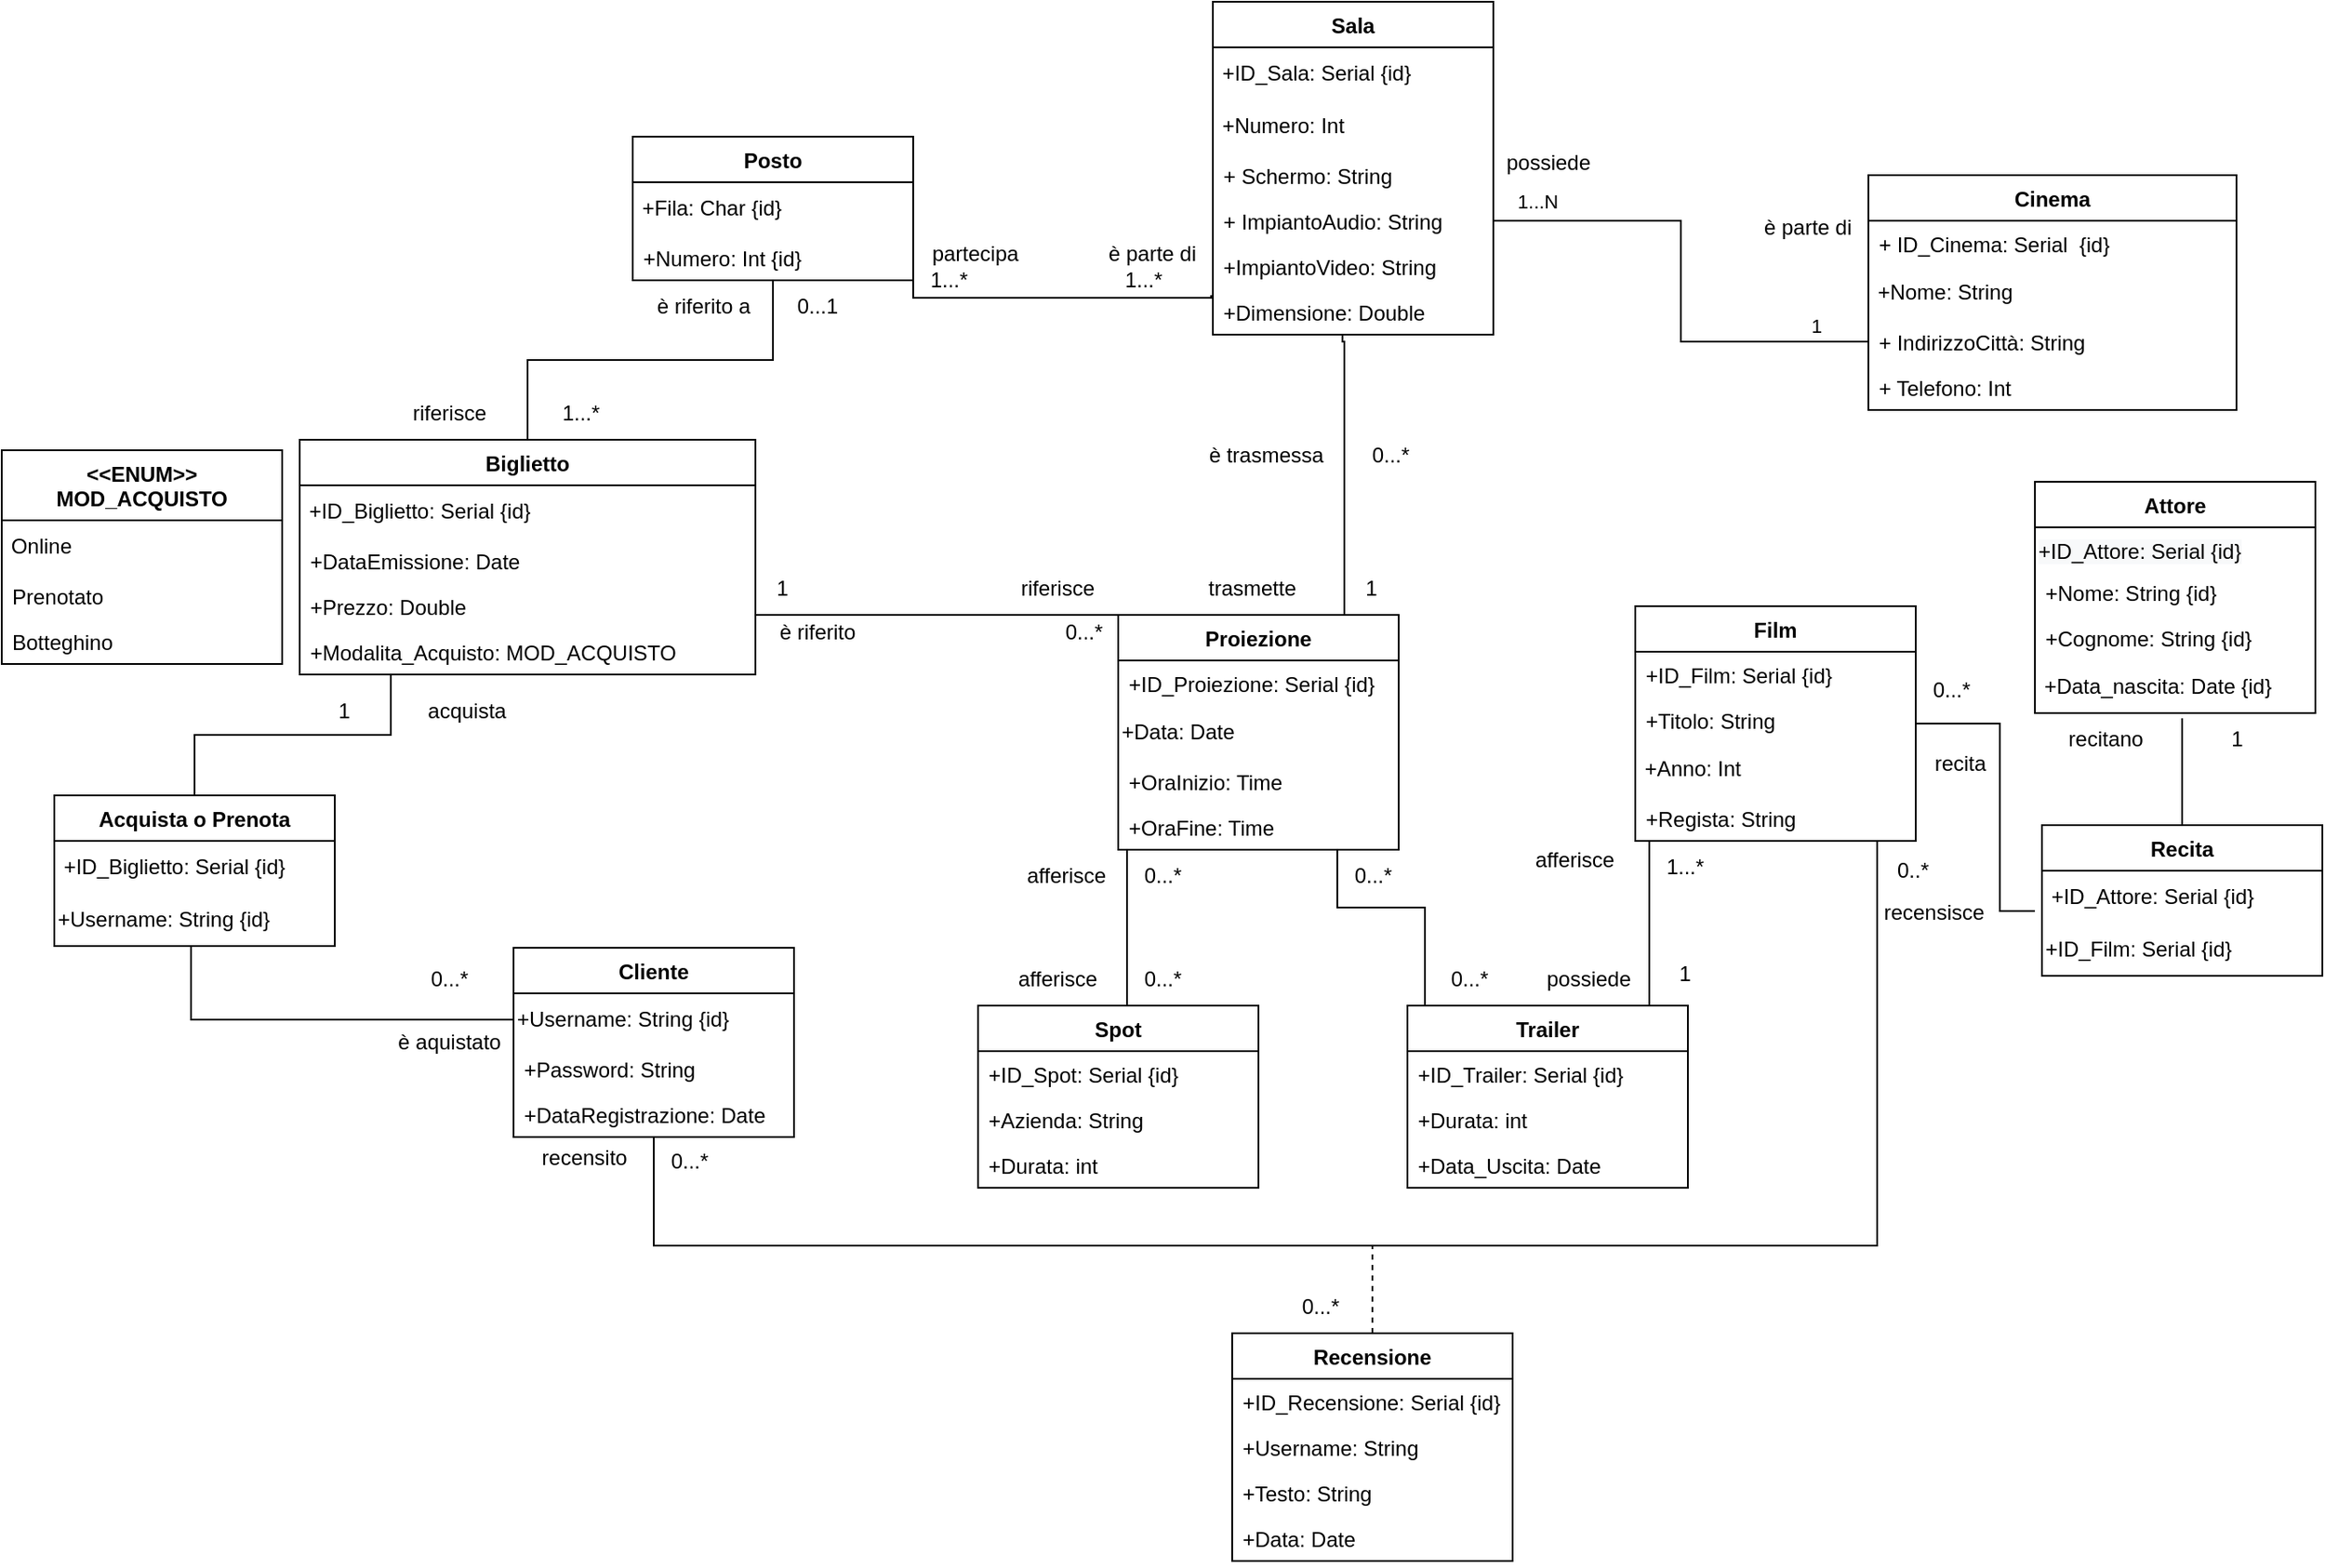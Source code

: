 <mxfile version="20.3.0" type="device"><diagram id="R2lEEEUBdFMjLlhIrx00" name="Page-1"><mxGraphModel dx="2272" dy="1975" grid="1" gridSize="10" guides="1" tooltips="1" connect="1" arrows="1" fold="1" page="1" pageScale="1" pageWidth="850" pageHeight="1100" math="0" shadow="0" extFonts="Permanent Marker^https://fonts.googleapis.com/css?family=Permanent+Marker"><root><mxCell id="0"/><mxCell id="1" parent="0"/><mxCell id="XdVztqqct9BVTJKM7rho-1" value="Cinema" style="swimlane;fontStyle=1;align=center;verticalAlign=top;childLayout=stackLayout;horizontal=1;startSize=26;horizontalStack=0;resizeParent=1;resizeParentMax=0;resizeLast=0;collapsible=1;marginBottom=0;" parent="1" vertex="1"><mxGeometry x="225" y="40" width="210" height="134" as="geometry"/></mxCell><mxCell id="mUHPthNdDBqTGfEwVmqP-50" value="+ ID_Cinema: Serial  {id}" style="text;strokeColor=none;fillColor=none;align=left;verticalAlign=top;spacingLeft=4;spacingRight=4;overflow=hidden;rotatable=0;points=[[0,0.5],[1,0.5]];portConstraint=eastwest;" parent="XdVztqqct9BVTJKM7rho-1" vertex="1"><mxGeometry y="26" width="210" height="26" as="geometry"/></mxCell><mxCell id="XdVztqqct9BVTJKM7rho-6" value="&amp;nbsp;+Nome: String&amp;nbsp;" style="text;html=1;align=left;verticalAlign=middle;resizable=0;points=[];autosize=1;strokeColor=none;fillColor=none;" parent="XdVztqqct9BVTJKM7rho-1" vertex="1"><mxGeometry y="52" width="210" height="30" as="geometry"/></mxCell><mxCell id="XdVztqqct9BVTJKM7rho-2" value="+ IndirizzoCittà: String" style="text;strokeColor=none;fillColor=none;align=left;verticalAlign=top;spacingLeft=4;spacingRight=4;overflow=hidden;rotatable=0;points=[[0,0.5],[1,0.5]];portConstraint=eastwest;" parent="XdVztqqct9BVTJKM7rho-1" vertex="1"><mxGeometry y="82" width="210" height="26" as="geometry"/></mxCell><mxCell id="XdVztqqct9BVTJKM7rho-71" value="+ Telefono: Int" style="text;strokeColor=none;fillColor=none;align=left;verticalAlign=top;spacingLeft=4;spacingRight=4;overflow=hidden;rotatable=0;points=[[0,0.5],[1,0.5]];portConstraint=eastwest;" parent="XdVztqqct9BVTJKM7rho-1" vertex="1"><mxGeometry y="108" width="210" height="26" as="geometry"/></mxCell><mxCell id="XdVztqqct9BVTJKM7rho-24" style="edgeStyle=orthogonalEdgeStyle;rounded=0;orthogonalLoop=1;jettySize=auto;html=1;entryX=1;entryY=0.5;entryDx=0;entryDy=0;endArrow=none;endFill=0;startArrow=none;exitX=0;exitY=0.5;exitDx=0;exitDy=0;" parent="1" source="XdVztqqct9BVTJKM7rho-10" target="XdVztqqct9BVTJKM7rho-20" edge="1"><mxGeometry relative="1" as="geometry"><Array as="points"><mxPoint x="-150" y="109"/><mxPoint x="-150" y="110"/><mxPoint x="-320" y="110"/></Array></mxGeometry></mxCell><mxCell id="XdVztqqct9BVTJKM7rho-8" value="Sala" style="swimlane;fontStyle=1;align=center;verticalAlign=top;childLayout=stackLayout;horizontal=1;startSize=26;horizontalStack=0;resizeParent=1;resizeParentMax=0;resizeLast=0;collapsible=1;marginBottom=0;" parent="1" vertex="1"><mxGeometry x="-149" y="-59" width="160" height="190" as="geometry"/></mxCell><mxCell id="mUNKGVC8DuldOzk_1uGy-2" value="&amp;nbsp;+ID_Sala: Serial {id}" style="text;html=1;align=left;verticalAlign=middle;resizable=0;points=[];autosize=1;strokeColor=none;fillColor=none;" parent="XdVztqqct9BVTJKM7rho-8" vertex="1"><mxGeometry y="26" width="160" height="30" as="geometry"/></mxCell><mxCell id="XdVztqqct9BVTJKM7rho-9" value="&amp;nbsp;+Numero: Int" style="text;html=1;align=left;verticalAlign=middle;resizable=0;points=[];autosize=1;strokeColor=none;fillColor=none;" parent="XdVztqqct9BVTJKM7rho-8" vertex="1"><mxGeometry y="56" width="160" height="30" as="geometry"/></mxCell><mxCell id="mUHPthNdDBqTGfEwVmqP-51" value="+ Schermo: String&#10;" style="text;strokeColor=none;fillColor=none;align=left;verticalAlign=top;spacingLeft=4;spacingRight=4;overflow=hidden;rotatable=0;points=[[0,0.5],[1,0.5]];portConstraint=eastwest;" parent="XdVztqqct9BVTJKM7rho-8" vertex="1"><mxGeometry y="86" width="160" height="26" as="geometry"/></mxCell><mxCell id="XdVztqqct9BVTJKM7rho-10" value="+ ImpiantoAudio: String&#10;" style="text;strokeColor=none;fillColor=none;align=left;verticalAlign=top;spacingLeft=4;spacingRight=4;overflow=hidden;rotatable=0;points=[[0,0.5],[1,0.5]];portConstraint=eastwest;" parent="XdVztqqct9BVTJKM7rho-8" vertex="1"><mxGeometry y="112" width="160" height="26" as="geometry"/></mxCell><mxCell id="XdVztqqct9BVTJKM7rho-11" value="+ImpiantoVideo: String" style="text;strokeColor=none;fillColor=none;align=left;verticalAlign=top;spacingLeft=4;spacingRight=4;overflow=hidden;rotatable=0;points=[[0,0.5],[1,0.5]];portConstraint=eastwest;" parent="XdVztqqct9BVTJKM7rho-8" vertex="1"><mxGeometry y="138" width="160" height="26" as="geometry"/></mxCell><mxCell id="XdVztqqct9BVTJKM7rho-13" value="+Dimensione: Double" style="text;strokeColor=none;fillColor=none;align=left;verticalAlign=top;spacingLeft=4;spacingRight=4;overflow=hidden;rotatable=0;points=[[0,0.5],[1,0.5]];portConstraint=eastwest;" parent="XdVztqqct9BVTJKM7rho-8" vertex="1"><mxGeometry y="164" width="160" height="26" as="geometry"/></mxCell><mxCell id="XdVztqqct9BVTJKM7rho-16" value="1" style="edgeStyle=orthogonalEdgeStyle;rounded=0;orthogonalLoop=1;jettySize=auto;html=1;endArrow=none;endFill=0;entryX=1;entryY=0.5;entryDx=0;entryDy=0;" parent="1" source="XdVztqqct9BVTJKM7rho-2" target="XdVztqqct9BVTJKM7rho-10" edge="1"><mxGeometry x="-0.789" y="-9" relative="1" as="geometry"><mxPoint x="16" y="110" as="targetPoint"/><Array as="points"/><mxPoint as="offset"/></mxGeometry></mxCell><mxCell id="XdVztqqct9BVTJKM7rho-25" value="1...N" style="edgeLabel;html=1;align=center;verticalAlign=middle;resizable=0;points=[];" parent="XdVztqqct9BVTJKM7rho-16" vertex="1" connectable="0"><mxGeometry x="0.886" y="-1" relative="1" as="geometry"><mxPoint x="9" y="-10" as="offset"/></mxGeometry></mxCell><mxCell id="XdVztqqct9BVTJKM7rho-39" style="edgeStyle=orthogonalEdgeStyle;rounded=0;orthogonalLoop=1;jettySize=auto;html=1;entryX=0.5;entryY=0;entryDx=0;entryDy=0;endArrow=none;endFill=0;" parent="1" source="XdVztqqct9BVTJKM7rho-18" target="XdVztqqct9BVTJKM7rho-27" edge="1"><mxGeometry relative="1" as="geometry"/></mxCell><mxCell id="XdVztqqct9BVTJKM7rho-18" value="Posto" style="swimlane;fontStyle=1;align=center;verticalAlign=top;childLayout=stackLayout;horizontal=1;startSize=26;horizontalStack=0;resizeParent=1;resizeParentMax=0;resizeLast=0;collapsible=1;marginBottom=0;" parent="1" vertex="1"><mxGeometry x="-480" y="18" width="160" height="82" as="geometry"/></mxCell><mxCell id="XdVztqqct9BVTJKM7rho-19" value="&amp;nbsp;+Fila: Char {id}" style="text;html=1;align=left;verticalAlign=middle;resizable=0;points=[];autosize=1;strokeColor=none;fillColor=none;" parent="XdVztqqct9BVTJKM7rho-18" vertex="1"><mxGeometry y="26" width="160" height="30" as="geometry"/></mxCell><mxCell id="XdVztqqct9BVTJKM7rho-20" value="+Numero: Int {id}" style="text;strokeColor=none;fillColor=none;align=left;verticalAlign=top;spacingLeft=4;spacingRight=4;overflow=hidden;rotatable=0;points=[[0,0.5],[1,0.5]];portConstraint=eastwest;" parent="XdVztqqct9BVTJKM7rho-18" vertex="1"><mxGeometry y="56" width="160" height="26" as="geometry"/></mxCell><mxCell id="XdVztqqct9BVTJKM7rho-26" value="possiede" style="text;html=1;align=center;verticalAlign=middle;resizable=0;points=[];autosize=1;strokeColor=none;fillColor=none;" parent="1" vertex="1"><mxGeometry x="7" y="18" width="70" height="30" as="geometry"/></mxCell><mxCell id="mUHPthNdDBqTGfEwVmqP-2" style="edgeStyle=orthogonalEdgeStyle;rounded=0;orthogonalLoop=1;jettySize=auto;html=1;endArrow=none;endFill=0;entryX=0;entryY=0;entryDx=0;entryDy=0;" parent="1" source="XdVztqqct9BVTJKM7rho-27" target="XdVztqqct9BVTJKM7rho-51" edge="1"><mxGeometry relative="1" as="geometry"><mxPoint x="10" y="301" as="targetPoint"/><Array as="points"><mxPoint x="-190" y="291"/><mxPoint x="-190" y="291"/></Array></mxGeometry></mxCell><mxCell id="XdVztqqct9BVTJKM7rho-27" value="Biglietto" style="swimlane;fontStyle=1;align=center;verticalAlign=top;childLayout=stackLayout;horizontal=1;startSize=26;horizontalStack=0;resizeParent=1;resizeParentMax=0;resizeLast=0;collapsible=1;marginBottom=0;" parent="1" vertex="1"><mxGeometry x="-670" y="191" width="260" height="134" as="geometry"/></mxCell><mxCell id="XdVztqqct9BVTJKM7rho-28" value="&amp;nbsp;+ID_Biglietto: Serial {id}" style="text;html=1;align=left;verticalAlign=middle;resizable=0;points=[];autosize=1;strokeColor=none;fillColor=none;" parent="XdVztqqct9BVTJKM7rho-27" vertex="1"><mxGeometry y="26" width="260" height="30" as="geometry"/></mxCell><mxCell id="XdVztqqct9BVTJKM7rho-29" value="+DataEmissione: Date" style="text;strokeColor=none;fillColor=none;align=left;verticalAlign=top;spacingLeft=4;spacingRight=4;overflow=hidden;rotatable=0;points=[[0,0.5],[1,0.5]];portConstraint=eastwest;" parent="XdVztqqct9BVTJKM7rho-27" vertex="1"><mxGeometry y="56" width="260" height="26" as="geometry"/></mxCell><mxCell id="XdVztqqct9BVTJKM7rho-31" value="+Prezzo: Double" style="text;strokeColor=none;fillColor=none;align=left;verticalAlign=top;spacingLeft=4;spacingRight=4;overflow=hidden;rotatable=0;points=[[0,0.5],[1,0.5]];portConstraint=eastwest;" parent="XdVztqqct9BVTJKM7rho-27" vertex="1"><mxGeometry y="82" width="260" height="26" as="geometry"/></mxCell><mxCell id="XdVztqqct9BVTJKM7rho-72" value="+Modalita_Acquisto: MOD_ACQUISTO" style="text;strokeColor=none;fillColor=none;align=left;verticalAlign=top;spacingLeft=4;spacingRight=4;overflow=hidden;rotatable=0;points=[[0,0.5],[1,0.5]];portConstraint=eastwest;" parent="XdVztqqct9BVTJKM7rho-27" vertex="1"><mxGeometry y="108" width="260" height="26" as="geometry"/></mxCell><mxCell id="XdVztqqct9BVTJKM7rho-33" value="è parte di" style="text;html=1;align=center;verticalAlign=middle;resizable=0;points=[];autosize=1;strokeColor=none;fillColor=none;" parent="1" vertex="1"><mxGeometry x="155" y="55" width="70" height="30" as="geometry"/></mxCell><mxCell id="XdVztqqct9BVTJKM7rho-34" value="è parte di" style="text;html=1;align=center;verticalAlign=middle;resizable=0;points=[];autosize=1;strokeColor=none;fillColor=none;" parent="1" vertex="1"><mxGeometry x="-219" y="70" width="70" height="30" as="geometry"/></mxCell><mxCell id="XdVztqqct9BVTJKM7rho-35" value="1...*" style="text;html=1;align=center;verticalAlign=middle;resizable=0;points=[];autosize=1;strokeColor=none;fillColor=none;" parent="1" vertex="1"><mxGeometry x="-320" y="85" width="40" height="30" as="geometry"/></mxCell><mxCell id="XdVztqqct9BVTJKM7rho-36" value="partecipa" style="text;html=1;align=center;verticalAlign=middle;resizable=0;points=[];autosize=1;strokeColor=none;fillColor=none;" parent="1" vertex="1"><mxGeometry x="-320" y="70" width="70" height="30" as="geometry"/></mxCell><mxCell id="XdVztqqct9BVTJKM7rho-37" value="&lt;blockquote style=&quot;margin: 0 0 0 40px; border: none; padding: 0px;&quot;&gt;1...*&lt;/blockquote&gt;" style="text;html=1;align=center;verticalAlign=middle;resizable=0;points=[];autosize=1;strokeColor=none;fillColor=none;" parent="1" vertex="1"><mxGeometry x="-249" y="85" width="80" height="30" as="geometry"/></mxCell><mxCell id="XdVztqqct9BVTJKM7rho-40" value="è riferito a" style="text;html=1;align=center;verticalAlign=middle;resizable=0;points=[];autosize=1;strokeColor=none;fillColor=none;" parent="1" vertex="1"><mxGeometry x="-480" y="100" width="80" height="30" as="geometry"/></mxCell><mxCell id="XdVztqqct9BVTJKM7rho-41" value="riferisce" style="text;html=1;align=center;verticalAlign=middle;resizable=0;points=[];autosize=1;strokeColor=none;fillColor=none;" parent="1" vertex="1"><mxGeometry x="-620" y="161" width="70" height="30" as="geometry"/></mxCell><mxCell id="XdVztqqct9BVTJKM7rho-42" value="0...1" style="text;html=1;align=center;verticalAlign=middle;resizable=0;points=[];autosize=1;strokeColor=none;fillColor=none;" parent="1" vertex="1"><mxGeometry x="-400" y="100" width="50" height="30" as="geometry"/></mxCell><mxCell id="XdVztqqct9BVTJKM7rho-43" value="1...*" style="text;html=1;align=center;verticalAlign=middle;resizable=0;points=[];autosize=1;strokeColor=none;fillColor=none;" parent="1" vertex="1"><mxGeometry x="-530" y="161" width="40" height="30" as="geometry"/></mxCell><mxCell id="mUHPthNdDBqTGfEwVmqP-26" style="edgeStyle=orthogonalEdgeStyle;rounded=0;orthogonalLoop=1;jettySize=auto;html=1;endArrow=none;endFill=0;" parent="1" source="XdVztqqct9BVTJKM7rho-44" target="XdVztqqct9BVTJKM7rho-65" edge="1"><mxGeometry relative="1" as="geometry"><Array as="points"><mxPoint x="-468" y="651"/><mxPoint x="230" y="651"/></Array></mxGeometry></mxCell><mxCell id="XdVztqqct9BVTJKM7rho-44" value="Cliente" style="swimlane;fontStyle=1;align=center;verticalAlign=top;childLayout=stackLayout;horizontal=1;startSize=26;horizontalStack=0;resizeParent=1;resizeParentMax=0;resizeLast=0;collapsible=1;marginBottom=0;" parent="1" vertex="1"><mxGeometry x="-548" y="481" width="160" height="108" as="geometry"/></mxCell><mxCell id="XdVztqqct9BVTJKM7rho-45" value="+Username: String {id}" style="text;html=1;align=left;verticalAlign=middle;resizable=0;points=[];autosize=1;strokeColor=none;fillColor=none;" parent="XdVztqqct9BVTJKM7rho-44" vertex="1"><mxGeometry y="26" width="160" height="30" as="geometry"/></mxCell><mxCell id="XdVztqqct9BVTJKM7rho-46" value="+Password: String" style="text;strokeColor=none;fillColor=none;align=left;verticalAlign=top;spacingLeft=4;spacingRight=4;overflow=hidden;rotatable=0;points=[[0,0.5],[1,0.5]];portConstraint=eastwest;" parent="XdVztqqct9BVTJKM7rho-44" vertex="1"><mxGeometry y="56" width="160" height="26" as="geometry"/></mxCell><mxCell id="XdVztqqct9BVTJKM7rho-47" value="+DataRegistrazione: Date" style="text;strokeColor=none;fillColor=none;align=left;verticalAlign=top;spacingLeft=4;spacingRight=4;overflow=hidden;rotatable=0;points=[[0,0.5],[1,0.5]];portConstraint=eastwest;" parent="XdVztqqct9BVTJKM7rho-44" vertex="1"><mxGeometry y="82" width="160" height="26" as="geometry"/></mxCell><mxCell id="mUHPthNdDBqTGfEwVmqP-7" style="edgeStyle=orthogonalEdgeStyle;rounded=0;orthogonalLoop=1;jettySize=auto;html=1;entryX=0.5;entryY=0;entryDx=0;entryDy=0;endArrow=none;endFill=0;" parent="1" source="XdVztqqct9BVTJKM7rho-51" target="XdVztqqct9BVTJKM7rho-84" edge="1"><mxGeometry relative="1" as="geometry"><Array as="points"><mxPoint x="-78" y="458"/><mxPoint x="-28" y="458"/><mxPoint x="-28" y="514"/></Array></mxGeometry></mxCell><mxCell id="mUHPthNdDBqTGfEwVmqP-32" style="edgeStyle=orthogonalEdgeStyle;rounded=0;orthogonalLoop=1;jettySize=auto;html=1;endArrow=none;endFill=0;exitX=0.75;exitY=0;exitDx=0;exitDy=0;entryX=0.462;entryY=0.988;entryDx=0;entryDy=0;entryPerimeter=0;" parent="1" source="XdVztqqct9BVTJKM7rho-51" target="XdVztqqct9BVTJKM7rho-13" edge="1"><mxGeometry relative="1" as="geometry"><Array as="points"><mxPoint x="-74" y="291"/><mxPoint x="-74" y="135"/><mxPoint x="-75" y="135"/></Array><mxPoint x="-74" y="160" as="targetPoint"/></mxGeometry></mxCell><mxCell id="XdVztqqct9BVTJKM7rho-51" value="Proiezione" style="swimlane;fontStyle=1;align=center;verticalAlign=top;childLayout=stackLayout;horizontal=1;startSize=26;horizontalStack=0;resizeParent=1;resizeParentMax=0;resizeLast=0;collapsible=1;marginBottom=0;" parent="1" vertex="1"><mxGeometry x="-203" y="291" width="160" height="134" as="geometry"/></mxCell><mxCell id="XdVztqqct9BVTJKM7rho-80" value="+ID_Proiezione: Serial {id}" style="text;strokeColor=none;fillColor=none;align=left;verticalAlign=top;spacingLeft=4;spacingRight=4;overflow=hidden;rotatable=0;points=[[0,0.5],[1,0.5]];portConstraint=eastwest;" parent="XdVztqqct9BVTJKM7rho-51" vertex="1"><mxGeometry y="26" width="160" height="26" as="geometry"/></mxCell><mxCell id="XdVztqqct9BVTJKM7rho-52" value="+Data: Date" style="text;html=1;align=left;verticalAlign=middle;resizable=0;points=[];autosize=1;strokeColor=none;fillColor=none;" parent="XdVztqqct9BVTJKM7rho-51" vertex="1"><mxGeometry y="52" width="160" height="30" as="geometry"/></mxCell><mxCell id="XdVztqqct9BVTJKM7rho-53" value="+OraInizio: Time" style="text;strokeColor=none;fillColor=none;align=left;verticalAlign=top;spacingLeft=4;spacingRight=4;overflow=hidden;rotatable=0;points=[[0,0.5],[1,0.5]];portConstraint=eastwest;" parent="XdVztqqct9BVTJKM7rho-51" vertex="1"><mxGeometry y="82" width="160" height="26" as="geometry"/></mxCell><mxCell id="XdVztqqct9BVTJKM7rho-54" value="+OraFine: Time" style="text;strokeColor=none;fillColor=none;align=left;verticalAlign=top;spacingLeft=4;spacingRight=4;overflow=hidden;rotatable=0;points=[[0,0.5],[1,0.5]];portConstraint=eastwest;" parent="XdVztqqct9BVTJKM7rho-51" vertex="1"><mxGeometry y="108" width="160" height="26" as="geometry"/></mxCell><mxCell id="XdVztqqct9BVTJKM7rho-57" value="&lt;&lt;ENUM&gt;&gt;&#10;MOD_ACQUISTO" style="swimlane;fontStyle=1;align=center;verticalAlign=top;childLayout=stackLayout;horizontal=1;startSize=40;horizontalStack=0;resizeParent=1;resizeParentMax=0;resizeLast=0;collapsible=1;marginBottom=0;" parent="1" vertex="1"><mxGeometry x="-840" y="197" width="160" height="122" as="geometry"/></mxCell><mxCell id="XdVztqqct9BVTJKM7rho-58" value="&amp;nbsp;Online" style="text;html=1;align=left;verticalAlign=middle;resizable=0;points=[];autosize=1;strokeColor=none;fillColor=none;" parent="XdVztqqct9BVTJKM7rho-57" vertex="1"><mxGeometry y="40" width="160" height="30" as="geometry"/></mxCell><mxCell id="XdVztqqct9BVTJKM7rho-59" value="Prenotato" style="text;strokeColor=none;fillColor=none;align=left;verticalAlign=top;spacingLeft=4;spacingRight=4;overflow=hidden;rotatable=0;points=[[0,0.5],[1,0.5]];portConstraint=eastwest;" parent="XdVztqqct9BVTJKM7rho-57" vertex="1"><mxGeometry y="70" width="160" height="26" as="geometry"/></mxCell><mxCell id="XdVztqqct9BVTJKM7rho-60" value="Botteghino" style="text;strokeColor=none;fillColor=none;align=left;verticalAlign=top;spacingLeft=4;spacingRight=4;overflow=hidden;rotatable=0;points=[[0,0.5],[1,0.5]];portConstraint=eastwest;" parent="XdVztqqct9BVTJKM7rho-57" vertex="1"><mxGeometry y="96" width="160" height="26" as="geometry"/></mxCell><mxCell id="mUHPthNdDBqTGfEwVmqP-16" style="edgeStyle=orthogonalEdgeStyle;rounded=0;orthogonalLoop=1;jettySize=auto;html=1;entryX=0.89;entryY=0.003;entryDx=0;entryDy=0;endArrow=none;endFill=0;entryPerimeter=0;" parent="1" source="XdVztqqct9BVTJKM7rho-65" target="XdVztqqct9BVTJKM7rho-84" edge="1"><mxGeometry relative="1" as="geometry"><Array as="points"><mxPoint x="100" y="514"/></Array></mxGeometry></mxCell><mxCell id="rjJuKpWE9FfSoaEIS47j-26" value="" style="edgeStyle=orthogonalEdgeStyle;rounded=0;orthogonalLoop=1;jettySize=auto;html=1;strokeColor=default;endArrow=none;endFill=0;entryX=-0.025;entryY=0.767;entryDx=0;entryDy=0;entryPerimeter=0;" edge="1" parent="1" source="XdVztqqct9BVTJKM7rho-65" target="rjJuKpWE9FfSoaEIS47j-15"><mxGeometry relative="1" as="geometry"><Array as="points"><mxPoint x="300" y="353"/><mxPoint x="300" y="460"/></Array></mxGeometry></mxCell><mxCell id="XdVztqqct9BVTJKM7rho-65" value="Film" style="swimlane;fontStyle=1;align=center;verticalAlign=top;childLayout=stackLayout;horizontal=1;startSize=26;horizontalStack=0;resizeParent=1;resizeParentMax=0;resizeLast=0;collapsible=1;marginBottom=0;" parent="1" vertex="1"><mxGeometry x="92" y="286" width="160" height="134" as="geometry"/></mxCell><mxCell id="XdVztqqct9BVTJKM7rho-90" value="+ID_Film: Serial {id}" style="text;strokeColor=none;fillColor=none;align=left;verticalAlign=top;spacingLeft=4;spacingRight=4;overflow=hidden;rotatable=0;points=[[0,0.5],[1,0.5]];portConstraint=eastwest;" parent="XdVztqqct9BVTJKM7rho-65" vertex="1"><mxGeometry y="26" width="160" height="26" as="geometry"/></mxCell><mxCell id="XdVztqqct9BVTJKM7rho-67" value="+Titolo: String" style="text;strokeColor=none;fillColor=none;align=left;verticalAlign=top;spacingLeft=4;spacingRight=4;overflow=hidden;rotatable=0;points=[[0,0.5],[1,0.5]];portConstraint=eastwest;" parent="XdVztqqct9BVTJKM7rho-65" vertex="1"><mxGeometry y="52" width="160" height="26" as="geometry"/></mxCell><mxCell id="XdVztqqct9BVTJKM7rho-66" value="&amp;nbsp;+Anno: Int" style="text;html=1;align=left;verticalAlign=middle;resizable=0;points=[];autosize=1;strokeColor=none;fillColor=none;" parent="XdVztqqct9BVTJKM7rho-65" vertex="1"><mxGeometry y="78" width="160" height="30" as="geometry"/></mxCell><mxCell id="XdVztqqct9BVTJKM7rho-70" value="+Regista: String" style="text;strokeColor=none;fillColor=none;align=left;verticalAlign=top;spacingLeft=4;spacingRight=4;overflow=hidden;rotatable=0;points=[[0,0.5],[1,0.5]];portConstraint=eastwest;" parent="XdVztqqct9BVTJKM7rho-65" vertex="1"><mxGeometry y="108" width="160" height="26" as="geometry"/></mxCell><mxCell id="XdVztqqct9BVTJKM7rho-84" value="Trailer" style="swimlane;fontStyle=1;align=center;verticalAlign=top;childLayout=stackLayout;horizontal=1;startSize=26;horizontalStack=0;resizeParent=1;resizeParentMax=0;resizeLast=0;collapsible=1;marginBottom=0;" parent="1" vertex="1"><mxGeometry x="-38" y="514" width="160" height="104" as="geometry"/></mxCell><mxCell id="mUHPthNdDBqTGfEwVmqP-52" value="+ID_Trailer: Serial {id}" style="text;strokeColor=none;fillColor=none;align=left;verticalAlign=top;spacingLeft=4;spacingRight=4;overflow=hidden;rotatable=0;points=[[0,0.5],[1,0.5]];portConstraint=eastwest;" parent="XdVztqqct9BVTJKM7rho-84" vertex="1"><mxGeometry y="26" width="160" height="26" as="geometry"/></mxCell><mxCell id="XdVztqqct9BVTJKM7rho-85" value="+Durata: int " style="text;strokeColor=none;fillColor=none;align=left;verticalAlign=top;spacingLeft=4;spacingRight=4;overflow=hidden;rotatable=0;points=[[0,0.5],[1,0.5]];portConstraint=eastwest;" parent="XdVztqqct9BVTJKM7rho-84" vertex="1"><mxGeometry y="52" width="160" height="26" as="geometry"/></mxCell><mxCell id="XdVztqqct9BVTJKM7rho-112" value="+Data_Uscita: Date" style="text;strokeColor=none;fillColor=none;align=left;verticalAlign=top;spacingLeft=4;spacingRight=4;overflow=hidden;rotatable=0;points=[[0,0.5],[1,0.5]];portConstraint=eastwest;" parent="XdVztqqct9BVTJKM7rho-84" vertex="1"><mxGeometry y="78" width="160" height="26" as="geometry"/></mxCell><mxCell id="XdVztqqct9BVTJKM7rho-91" value="Spot" style="swimlane;fontStyle=1;align=center;verticalAlign=top;childLayout=stackLayout;horizontal=1;startSize=26;horizontalStack=0;resizeParent=1;resizeParentMax=0;resizeLast=0;collapsible=1;marginBottom=0;" parent="1" vertex="1"><mxGeometry x="-283" y="514" width="160" height="104" as="geometry"/></mxCell><mxCell id="XdVztqqct9BVTJKM7rho-92" value="+ID_Spot: Serial {id}" style="text;strokeColor=none;fillColor=none;align=left;verticalAlign=top;spacingLeft=4;spacingRight=4;overflow=hidden;rotatable=0;points=[[0,0.5],[1,0.5]];portConstraint=eastwest;" parent="XdVztqqct9BVTJKM7rho-91" vertex="1"><mxGeometry y="26" width="160" height="26" as="geometry"/></mxCell><mxCell id="XdVztqqct9BVTJKM7rho-93" value="+Azienda: String" style="text;strokeColor=none;fillColor=none;align=left;verticalAlign=top;spacingLeft=4;spacingRight=4;overflow=hidden;rotatable=0;points=[[0,0.5],[1,0.5]];portConstraint=eastwest;" parent="XdVztqqct9BVTJKM7rho-91" vertex="1"><mxGeometry y="52" width="160" height="26" as="geometry"/></mxCell><mxCell id="mUHPthNdDBqTGfEwVmqP-54" value="+Durata: int " style="text;strokeColor=none;fillColor=none;align=left;verticalAlign=top;spacingLeft=4;spacingRight=4;overflow=hidden;rotatable=0;points=[[0,0.5],[1,0.5]];portConstraint=eastwest;" parent="XdVztqqct9BVTJKM7rho-91" vertex="1"><mxGeometry y="78" width="160" height="26" as="geometry"/></mxCell><mxCell id="mUHPthNdDBqTGfEwVmqP-27" style="edgeStyle=orthogonalEdgeStyle;rounded=0;orthogonalLoop=1;jettySize=auto;html=1;endArrow=none;endFill=0;dashed=1;" parent="1" source="XdVztqqct9BVTJKM7rho-96" edge="1"><mxGeometry relative="1" as="geometry"><mxPoint x="-58" y="651.0" as="targetPoint"/></mxGeometry></mxCell><mxCell id="XdVztqqct9BVTJKM7rho-96" value="Recensione" style="swimlane;fontStyle=1;align=center;verticalAlign=top;childLayout=stackLayout;horizontal=1;startSize=26;horizontalStack=0;resizeParent=1;resizeParentMax=0;resizeLast=0;collapsible=1;marginBottom=0;" parent="1" vertex="1"><mxGeometry x="-138" y="701" width="160" height="130" as="geometry"/></mxCell><mxCell id="XdVztqqct9BVTJKM7rho-97" value="+ID_Recensione: Serial {id}" style="text;strokeColor=none;fillColor=none;align=left;verticalAlign=top;spacingLeft=4;spacingRight=4;overflow=hidden;rotatable=0;points=[[0,0.5],[1,0.5]];portConstraint=eastwest;" parent="XdVztqqct9BVTJKM7rho-96" vertex="1"><mxGeometry y="26" width="160" height="26" as="geometry"/></mxCell><mxCell id="XdVztqqct9BVTJKM7rho-98" value="+Username: String" style="text;strokeColor=none;fillColor=none;align=left;verticalAlign=top;spacingLeft=4;spacingRight=4;overflow=hidden;rotatable=0;points=[[0,0.5],[1,0.5]];portConstraint=eastwest;" parent="XdVztqqct9BVTJKM7rho-96" vertex="1"><mxGeometry y="52" width="160" height="26" as="geometry"/></mxCell><mxCell id="XdVztqqct9BVTJKM7rho-106" value="+Testo: String" style="text;strokeColor=none;fillColor=none;align=left;verticalAlign=top;spacingLeft=4;spacingRight=4;overflow=hidden;rotatable=0;points=[[0,0.5],[1,0.5]];portConstraint=eastwest;" parent="XdVztqqct9BVTJKM7rho-96" vertex="1"><mxGeometry y="78" width="160" height="26" as="geometry"/></mxCell><mxCell id="mUHPthNdDBqTGfEwVmqP-53" value="+Data: Date" style="text;strokeColor=none;fillColor=none;align=left;verticalAlign=top;spacingLeft=4;spacingRight=4;overflow=hidden;rotatable=0;points=[[0,0.5],[1,0.5]];portConstraint=eastwest;" parent="XdVztqqct9BVTJKM7rho-96" vertex="1"><mxGeometry y="104" width="160" height="26" as="geometry"/></mxCell><mxCell id="XdVztqqct9BVTJKM7rho-107" value="Attore" style="swimlane;fontStyle=1;align=center;verticalAlign=top;childLayout=stackLayout;horizontal=1;startSize=26;horizontalStack=0;resizeParent=1;resizeParentMax=0;resizeLast=0;collapsible=1;marginBottom=0;" parent="1" vertex="1"><mxGeometry x="320" y="215" width="160" height="132" as="geometry"/></mxCell><mxCell id="rjJuKpWE9FfSoaEIS47j-17" value="&lt;span style=&quot;color: rgb(0, 0, 0); font-family: Helvetica; font-size: 12px; font-style: normal; font-variant-ligatures: normal; font-variant-caps: normal; font-weight: 400; letter-spacing: normal; orphans: 2; text-align: left; text-indent: 0px; text-transform: none; widows: 2; word-spacing: 0px; -webkit-text-stroke-width: 0px; background-color: rgb(248, 249, 250); text-decoration-thickness: initial; text-decoration-style: initial; text-decoration-color: initial; float: none; display: inline !important;&quot;&gt;+ID_Attore: Serial {id}&lt;/span&gt;" style="text;whiteSpace=wrap;html=1;" vertex="1" parent="XdVztqqct9BVTJKM7rho-107"><mxGeometry y="26" width="160" height="24" as="geometry"/></mxCell><mxCell id="XdVztqqct9BVTJKM7rho-108" value="+Nome: String {id}" style="text;strokeColor=none;fillColor=none;align=left;verticalAlign=top;spacingLeft=4;spacingRight=4;overflow=hidden;rotatable=0;points=[[0,0.5],[1,0.5]];portConstraint=eastwest;" parent="XdVztqqct9BVTJKM7rho-107" vertex="1"><mxGeometry y="50" width="160" height="26" as="geometry"/></mxCell><mxCell id="XdVztqqct9BVTJKM7rho-109" value="+Cognome: String {id}&#10;" style="text;strokeColor=none;fillColor=none;align=left;verticalAlign=top;spacingLeft=4;spacingRight=4;overflow=hidden;rotatable=0;points=[[0,0.5],[1,0.5]];portConstraint=eastwest;" parent="XdVztqqct9BVTJKM7rho-107" vertex="1"><mxGeometry y="76" width="160" height="26" as="geometry"/></mxCell><mxCell id="XdVztqqct9BVTJKM7rho-110" value="&amp;nbsp;+Data_nascita: Date {id}" style="text;html=1;align=left;verticalAlign=middle;resizable=0;points=[];autosize=1;strokeColor=none;fillColor=none;" parent="XdVztqqct9BVTJKM7rho-107" vertex="1"><mxGeometry y="102" width="160" height="30" as="geometry"/></mxCell><mxCell id="mUHPthNdDBqTGfEwVmqP-4" value="acquista" style="text;html=1;align=center;verticalAlign=middle;resizable=0;points=[];autosize=1;strokeColor=none;fillColor=none;" parent="1" vertex="1"><mxGeometry x="-610" y="331" width="70" height="30" as="geometry"/></mxCell><mxCell id="mUHPthNdDBqTGfEwVmqP-5" value="è aquistato" style="text;html=1;align=center;verticalAlign=middle;resizable=0;points=[];autosize=1;strokeColor=none;fillColor=none;" parent="1" vertex="1"><mxGeometry x="-625" y="520" width="80" height="30" as="geometry"/></mxCell><mxCell id="mUHPthNdDBqTGfEwVmqP-8" style="edgeStyle=orthogonalEdgeStyle;rounded=0;orthogonalLoop=1;jettySize=auto;html=1;entryX=0.5;entryY=0;entryDx=0;entryDy=0;endArrow=none;endFill=0;" parent="1" source="XdVztqqct9BVTJKM7rho-54" target="XdVztqqct9BVTJKM7rho-91" edge="1"><mxGeometry relative="1" as="geometry"><Array as="points"><mxPoint x="-198" y="514"/></Array></mxGeometry></mxCell><mxCell id="mUHPthNdDBqTGfEwVmqP-9" value="0...*" style="text;html=1;align=center;verticalAlign=middle;resizable=0;points=[];autosize=1;strokeColor=none;fillColor=none;" parent="1" vertex="1"><mxGeometry x="-198" y="484" width="40" height="30" as="geometry"/></mxCell><mxCell id="mUHPthNdDBqTGfEwVmqP-10" value="0...*" style="text;html=1;align=center;verticalAlign=middle;resizable=0;points=[];autosize=1;strokeColor=none;fillColor=none;" parent="1" vertex="1"><mxGeometry x="-198" y="425" width="40" height="30" as="geometry"/></mxCell><mxCell id="mUHPthNdDBqTGfEwVmqP-12" value="afferisce" style="text;html=1;resizable=0;autosize=1;align=center;verticalAlign=middle;points=[];fillColor=none;strokeColor=none;rounded=0;" parent="1" vertex="1"><mxGeometry x="-273" y="484" width="70" height="30" as="geometry"/></mxCell><mxCell id="mUHPthNdDBqTGfEwVmqP-13" value="afferisce" style="text;html=1;resizable=0;autosize=1;align=center;verticalAlign=middle;points=[];fillColor=none;strokeColor=none;rounded=0;" parent="1" vertex="1"><mxGeometry x="-268" y="425" width="70" height="30" as="geometry"/></mxCell><mxCell id="mUHPthNdDBqTGfEwVmqP-14" value="0...*" style="text;html=1;align=center;verticalAlign=middle;resizable=0;points=[];autosize=1;strokeColor=none;fillColor=none;" parent="1" vertex="1"><mxGeometry x="-23" y="484" width="40" height="30" as="geometry"/></mxCell><mxCell id="mUHPthNdDBqTGfEwVmqP-15" value="0...*" style="text;html=1;align=center;verticalAlign=middle;resizable=0;points=[];autosize=1;strokeColor=none;fillColor=none;" parent="1" vertex="1"><mxGeometry x="-78" y="425" width="40" height="30" as="geometry"/></mxCell><mxCell id="mUHPthNdDBqTGfEwVmqP-17" value="1...*" style="text;html=1;align=center;verticalAlign=middle;resizable=0;points=[];autosize=1;strokeColor=none;fillColor=none;" parent="1" vertex="1"><mxGeometry x="100" y="420" width="40" height="30" as="geometry"/></mxCell><mxCell id="mUHPthNdDBqTGfEwVmqP-18" value="1" style="text;html=1;align=center;verticalAlign=middle;resizable=0;points=[];autosize=1;strokeColor=none;fillColor=none;" parent="1" vertex="1"><mxGeometry x="105" y="481" width="30" height="30" as="geometry"/></mxCell><mxCell id="mUHPthNdDBqTGfEwVmqP-19" value="possiede" style="text;html=1;align=center;verticalAlign=middle;resizable=0;points=[];autosize=1;strokeColor=none;fillColor=none;" parent="1" vertex="1"><mxGeometry x="30" y="484" width="70" height="30" as="geometry"/></mxCell><mxCell id="mUHPthNdDBqTGfEwVmqP-20" value="afferisce" style="text;html=1;align=center;verticalAlign=middle;resizable=0;points=[];autosize=1;strokeColor=none;fillColor=none;" parent="1" vertex="1"><mxGeometry x="22" y="416" width="70" height="30" as="geometry"/></mxCell><mxCell id="mUHPthNdDBqTGfEwVmqP-24" value="0...*" style="text;html=1;align=center;verticalAlign=middle;resizable=0;points=[];autosize=1;strokeColor=none;fillColor=none;" parent="1" vertex="1"><mxGeometry x="252" y="319" width="40" height="30" as="geometry"/></mxCell><mxCell id="mUHPthNdDBqTGfEwVmqP-25" value="0...*" style="text;html=1;align=center;verticalAlign=middle;resizable=0;points=[];autosize=1;strokeColor=none;fillColor=none;" parent="1" vertex="1"><mxGeometry x="-108" y="671" width="40" height="30" as="geometry"/></mxCell><mxCell id="mUHPthNdDBqTGfEwVmqP-28" value="1" style="text;html=1;align=center;verticalAlign=middle;resizable=0;points=[];autosize=1;strokeColor=none;fillColor=none;" parent="1" vertex="1"><mxGeometry x="-660" y="331" width="30" height="30" as="geometry"/></mxCell><mxCell id="mUHPthNdDBqTGfEwVmqP-31" value="0...*" style="text;html=1;align=center;verticalAlign=middle;resizable=0;points=[];autosize=1;strokeColor=none;fillColor=none;" parent="1" vertex="1"><mxGeometry x="-605" y="484" width="40" height="30" as="geometry"/></mxCell><mxCell id="mUHPthNdDBqTGfEwVmqP-33" value="0...*" style="text;html=1;align=center;verticalAlign=middle;resizable=0;points=[];autosize=1;strokeColor=none;fillColor=none;" parent="1" vertex="1"><mxGeometry x="-68" y="185" width="40" height="30" as="geometry"/></mxCell><mxCell id="mUHPthNdDBqTGfEwVmqP-34" value="1" style="text;html=1;align=center;verticalAlign=middle;resizable=0;points=[];autosize=1;strokeColor=none;fillColor=none;" parent="1" vertex="1"><mxGeometry x="-74" y="261" width="30" height="30" as="geometry"/></mxCell><mxCell id="mUHPthNdDBqTGfEwVmqP-35" value="è trasmessa" style="text;html=1;align=center;verticalAlign=middle;resizable=0;points=[];autosize=1;strokeColor=none;fillColor=none;" parent="1" vertex="1"><mxGeometry x="-164" y="185" width="90" height="30" as="geometry"/></mxCell><mxCell id="mUHPthNdDBqTGfEwVmqP-36" value="trasmette" style="text;html=1;align=center;verticalAlign=middle;resizable=0;points=[];autosize=1;strokeColor=none;fillColor=none;" parent="1" vertex="1"><mxGeometry x="-162" y="261" width="70" height="30" as="geometry"/></mxCell><mxCell id="mUHPthNdDBqTGfEwVmqP-37" value="1" style="text;html=1;align=center;verticalAlign=middle;resizable=0;points=[];autosize=1;strokeColor=none;fillColor=none;" parent="1" vertex="1"><mxGeometry x="-410" y="261" width="30" height="30" as="geometry"/></mxCell><mxCell id="mUHPthNdDBqTGfEwVmqP-38" value="0...*" style="text;html=1;align=center;verticalAlign=middle;resizable=0;points=[];autosize=1;strokeColor=none;fillColor=none;" parent="1" vertex="1"><mxGeometry x="-243" y="286" width="40" height="30" as="geometry"/></mxCell><mxCell id="mUHPthNdDBqTGfEwVmqP-39" value="riferisce" style="text;html=1;align=center;verticalAlign=middle;resizable=0;points=[];autosize=1;strokeColor=none;fillColor=none;" parent="1" vertex="1"><mxGeometry x="-273" y="261" width="70" height="30" as="geometry"/></mxCell><mxCell id="mUHPthNdDBqTGfEwVmqP-40" value="è riferito" style="text;html=1;align=center;verticalAlign=middle;resizable=0;points=[];autosize=1;strokeColor=none;fillColor=none;" parent="1" vertex="1"><mxGeometry x="-410" y="286" width="70" height="30" as="geometry"/></mxCell><mxCell id="mUHPthNdDBqTGfEwVmqP-41" value="1" style="text;html=1;align=center;verticalAlign=middle;resizable=0;points=[];autosize=1;strokeColor=none;fillColor=none;" parent="1" vertex="1"><mxGeometry x="420" y="347" width="30" height="30" as="geometry"/></mxCell><mxCell id="mUHPthNdDBqTGfEwVmqP-42" value="recitano" style="text;html=1;align=center;verticalAlign=middle;resizable=0;points=[];autosize=1;strokeColor=none;fillColor=none;" parent="1" vertex="1"><mxGeometry x="325" y="347" width="70" height="30" as="geometry"/></mxCell><mxCell id="mUHPthNdDBqTGfEwVmqP-43" value="recita" style="text;html=1;align=center;verticalAlign=middle;resizable=0;points=[];autosize=1;strokeColor=none;fillColor=none;" parent="1" vertex="1"><mxGeometry x="252" y="361" width="50" height="30" as="geometry"/></mxCell><mxCell id="mUHPthNdDBqTGfEwVmqP-44" value="0..*" style="text;html=1;align=center;verticalAlign=middle;resizable=0;points=[];autosize=1;strokeColor=none;fillColor=none;" parent="1" vertex="1"><mxGeometry x="230" y="422" width="40" height="30" as="geometry"/></mxCell><mxCell id="mUHPthNdDBqTGfEwVmqP-45" value="0...*" style="text;html=1;align=center;verticalAlign=middle;resizable=0;points=[];autosize=1;strokeColor=none;fillColor=none;" parent="1" vertex="1"><mxGeometry x="-468" y="588" width="40" height="30" as="geometry"/></mxCell><mxCell id="mUHPthNdDBqTGfEwVmqP-46" value="recensito" style="text;html=1;align=center;verticalAlign=middle;resizable=0;points=[];autosize=1;strokeColor=none;fillColor=none;" parent="1" vertex="1"><mxGeometry x="-543" y="586" width="70" height="30" as="geometry"/></mxCell><mxCell id="mUHPthNdDBqTGfEwVmqP-47" value="recensisce" style="text;html=1;align=center;verticalAlign=middle;resizable=0;points=[];autosize=1;strokeColor=none;fillColor=none;" parent="1" vertex="1"><mxGeometry x="222" y="446" width="80" height="30" as="geometry"/></mxCell><mxCell id="rjJuKpWE9FfSoaEIS47j-5" value="Acquista o Prenota" style="swimlane;fontStyle=1;align=center;verticalAlign=top;childLayout=stackLayout;horizontal=1;startSize=26;horizontalStack=0;resizeParent=1;resizeParentMax=0;resizeLast=0;collapsible=1;marginBottom=0;" vertex="1" parent="1"><mxGeometry x="-810" y="394" width="160" height="86" as="geometry"/></mxCell><mxCell id="rjJuKpWE9FfSoaEIS47j-9" value="&amp;nbsp;+ID_Biglietto: Serial {id}" style="text;html=1;align=left;verticalAlign=middle;resizable=0;points=[];autosize=1;strokeColor=none;fillColor=none;" vertex="1" parent="rjJuKpWE9FfSoaEIS47j-5"><mxGeometry y="26" width="160" height="30" as="geometry"/></mxCell><mxCell id="rjJuKpWE9FfSoaEIS47j-6" value="+Username: String {id}" style="text;html=1;align=left;verticalAlign=middle;resizable=0;points=[];autosize=1;strokeColor=none;fillColor=none;" vertex="1" parent="rjJuKpWE9FfSoaEIS47j-5"><mxGeometry y="56" width="160" height="30" as="geometry"/></mxCell><mxCell id="rjJuKpWE9FfSoaEIS47j-11" style="edgeStyle=orthogonalEdgeStyle;rounded=0;orthogonalLoop=1;jettySize=auto;html=1;strokeColor=default;endArrow=none;endFill=0;" edge="1" parent="1" source="XdVztqqct9BVTJKM7rho-45" target="rjJuKpWE9FfSoaEIS47j-6"><mxGeometry relative="1" as="geometry"><Array as="points"><mxPoint x="-732" y="522"/></Array></mxGeometry></mxCell><mxCell id="rjJuKpWE9FfSoaEIS47j-12" style="edgeStyle=orthogonalEdgeStyle;rounded=0;orthogonalLoop=1;jettySize=auto;html=1;entryX=0.2;entryY=1;entryDx=0;entryDy=0;entryPerimeter=0;strokeColor=default;endArrow=none;endFill=0;exitX=0.5;exitY=0;exitDx=0;exitDy=0;" edge="1" parent="1" source="rjJuKpWE9FfSoaEIS47j-5" target="XdVztqqct9BVTJKM7rho-72"><mxGeometry relative="1" as="geometry"><mxPoint x="-730" y="390" as="sourcePoint"/></mxGeometry></mxCell><mxCell id="rjJuKpWE9FfSoaEIS47j-25" value="" style="edgeStyle=orthogonalEdgeStyle;rounded=0;orthogonalLoop=1;jettySize=auto;html=1;strokeColor=default;endArrow=none;endFill=0;entryX=0.525;entryY=1.1;entryDx=0;entryDy=0;entryPerimeter=0;exitX=0.5;exitY=0;exitDx=0;exitDy=0;" edge="1" parent="1" source="rjJuKpWE9FfSoaEIS47j-14" target="XdVztqqct9BVTJKM7rho-110"><mxGeometry relative="1" as="geometry"/></mxCell><mxCell id="rjJuKpWE9FfSoaEIS47j-14" value="Recita" style="swimlane;fontStyle=1;align=center;verticalAlign=top;childLayout=stackLayout;horizontal=1;startSize=26;horizontalStack=0;resizeParent=1;resizeParentMax=0;resizeLast=0;collapsible=1;marginBottom=0;" vertex="1" parent="1"><mxGeometry x="324" y="411" width="160" height="86" as="geometry"/></mxCell><mxCell id="rjJuKpWE9FfSoaEIS47j-15" value="&amp;nbsp;+ID_Attore: Serial {id}" style="text;html=1;align=left;verticalAlign=middle;resizable=0;points=[];autosize=1;strokeColor=none;fillColor=none;" vertex="1" parent="rjJuKpWE9FfSoaEIS47j-14"><mxGeometry y="26" width="160" height="30" as="geometry"/></mxCell><mxCell id="rjJuKpWE9FfSoaEIS47j-16" value="+ID_Film: Serial {id}" style="text;html=1;align=left;verticalAlign=middle;resizable=0;points=[];autosize=1;strokeColor=none;fillColor=none;" vertex="1" parent="rjJuKpWE9FfSoaEIS47j-14"><mxGeometry y="56" width="160" height="30" as="geometry"/></mxCell></root></mxGraphModel></diagram></mxfile>